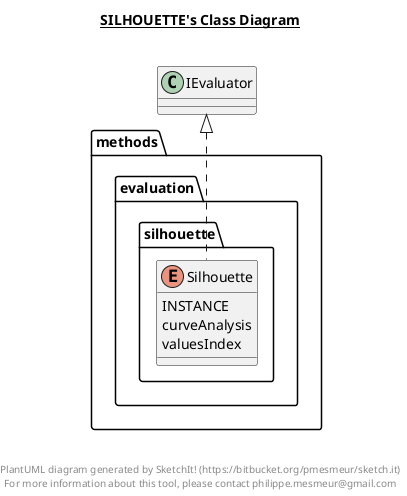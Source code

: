 @startuml

title __SILHOUETTE's Class Diagram__\n

  namespace methods.evaluation.silhouette {
    enum Silhouette {
      INSTANCE
      curveAnalysis
      valuesIndex
    }
  }
  

  methods.evaluation.silhouette.Silhouette .up.|> IEvaluator


right footer


PlantUML diagram generated by SketchIt! (https://bitbucket.org/pmesmeur/sketch.it)
For more information about this tool, please contact philippe.mesmeur@gmail.com
endfooter

@enduml
